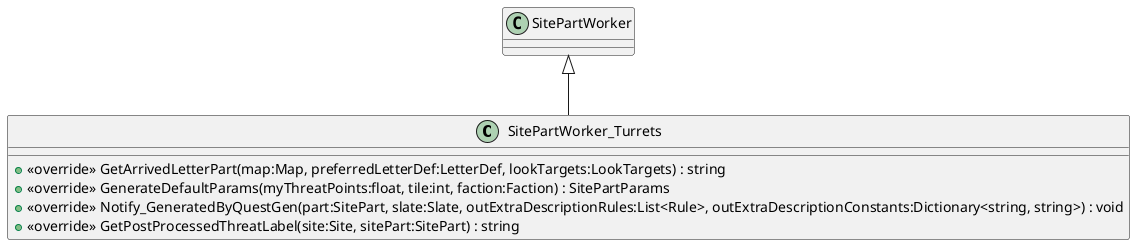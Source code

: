 @startuml
class SitePartWorker_Turrets {
    + <<override>> GetArrivedLetterPart(map:Map, preferredLetterDef:LetterDef, lookTargets:LookTargets) : string
    + <<override>> GenerateDefaultParams(myThreatPoints:float, tile:int, faction:Faction) : SitePartParams
    + <<override>> Notify_GeneratedByQuestGen(part:SitePart, slate:Slate, outExtraDescriptionRules:List<Rule>, outExtraDescriptionConstants:Dictionary<string, string>) : void
    + <<override>> GetPostProcessedThreatLabel(site:Site, sitePart:SitePart) : string
}
SitePartWorker <|-- SitePartWorker_Turrets
@enduml
